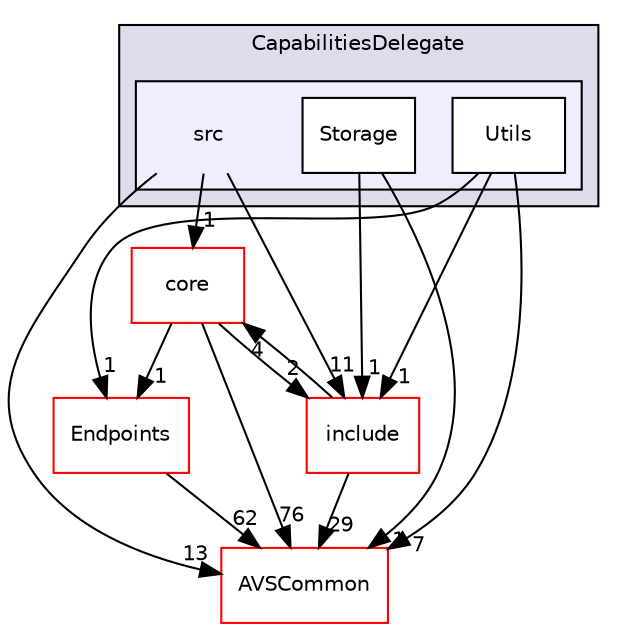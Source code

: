 digraph "/workplace/avs-device-sdk/CapabilitiesDelegate/src" {
  compound=true
  node [ fontsize="10", fontname="Helvetica"];
  edge [ labelfontsize="10", labelfontname="Helvetica"];
  subgraph clusterdir_924a657fe36215a0159270de1b610651 {
    graph [ bgcolor="#ddddee", pencolor="black", label="CapabilitiesDelegate" fontname="Helvetica", fontsize="10", URL="dir_924a657fe36215a0159270de1b610651.html"]
  subgraph clusterdir_f14574f3da14ef94e1b0e15a21513161 {
    graph [ bgcolor="#eeeeff", pencolor="black", label="" URL="dir_f14574f3da14ef94e1b0e15a21513161.html"];
    dir_f14574f3da14ef94e1b0e15a21513161 [shape=plaintext label="src"];
    dir_9e2ce11fe8425ff8f6dea297b9bf063f [shape=box label="Storage" color="black" fillcolor="white" style="filled" URL="dir_9e2ce11fe8425ff8f6dea297b9bf063f.html"];
    dir_ec880417965574cf4289400711c59d64 [shape=box label="Utils" color="black" fillcolor="white" style="filled" URL="dir_ec880417965574cf4289400711c59d64.html"];
  }
  }
  dir_0a90cfc4c6fc93350190d2c91cca5e69 [shape=box label="Endpoints" fillcolor="white" style="filled" color="red" URL="dir_0a90cfc4c6fc93350190d2c91cca5e69.html"];
  dir_13e65effb2bde530b17b3d5eefcd0266 [shape=box label="AVSCommon" fillcolor="white" style="filled" color="red" URL="dir_13e65effb2bde530b17b3d5eefcd0266.html"];
  dir_4270bfced15e0e73154b13468c7c9ad9 [shape=box label="core" fillcolor="white" style="filled" color="red" URL="dir_4270bfced15e0e73154b13468c7c9ad9.html"];
  dir_872c8767738f6c0aba43e56d09bbdc21 [shape=box label="include" fillcolor="white" style="filled" color="red" URL="dir_872c8767738f6c0aba43e56d09bbdc21.html"];
  dir_9e2ce11fe8425ff8f6dea297b9bf063f->dir_13e65effb2bde530b17b3d5eefcd0266 [headlabel="1", labeldistance=1.5 headhref="dir_000353_000017.html"];
  dir_9e2ce11fe8425ff8f6dea297b9bf063f->dir_872c8767738f6c0aba43e56d09bbdc21 [headlabel="1", labeldistance=1.5 headhref="dir_000353_000348.html"];
  dir_0a90cfc4c6fc93350190d2c91cca5e69->dir_13e65effb2bde530b17b3d5eefcd0266 [headlabel="62", labeldistance=1.5 headhref="dir_000514_000017.html"];
  dir_f14574f3da14ef94e1b0e15a21513161->dir_13e65effb2bde530b17b3d5eefcd0266 [headlabel="13", labeldistance=1.5 headhref="dir_000352_000017.html"];
  dir_f14574f3da14ef94e1b0e15a21513161->dir_4270bfced15e0e73154b13468c7c9ad9 [headlabel="1", labeldistance=1.5 headhref="dir_000352_000461.html"];
  dir_f14574f3da14ef94e1b0e15a21513161->dir_872c8767738f6c0aba43e56d09bbdc21 [headlabel="11", labeldistance=1.5 headhref="dir_000352_000348.html"];
  dir_4270bfced15e0e73154b13468c7c9ad9->dir_0a90cfc4c6fc93350190d2c91cca5e69 [headlabel="1", labeldistance=1.5 headhref="dir_000461_000514.html"];
  dir_4270bfced15e0e73154b13468c7c9ad9->dir_13e65effb2bde530b17b3d5eefcd0266 [headlabel="76", labeldistance=1.5 headhref="dir_000461_000017.html"];
  dir_4270bfced15e0e73154b13468c7c9ad9->dir_872c8767738f6c0aba43e56d09bbdc21 [headlabel="2", labeldistance=1.5 headhref="dir_000461_000348.html"];
  dir_872c8767738f6c0aba43e56d09bbdc21->dir_13e65effb2bde530b17b3d5eefcd0266 [headlabel="29", labeldistance=1.5 headhref="dir_000348_000017.html"];
  dir_872c8767738f6c0aba43e56d09bbdc21->dir_4270bfced15e0e73154b13468c7c9ad9 [headlabel="4", labeldistance=1.5 headhref="dir_000348_000461.html"];
  dir_ec880417965574cf4289400711c59d64->dir_0a90cfc4c6fc93350190d2c91cca5e69 [headlabel="1", labeldistance=1.5 headhref="dir_000354_000514.html"];
  dir_ec880417965574cf4289400711c59d64->dir_13e65effb2bde530b17b3d5eefcd0266 [headlabel="7", labeldistance=1.5 headhref="dir_000354_000017.html"];
  dir_ec880417965574cf4289400711c59d64->dir_872c8767738f6c0aba43e56d09bbdc21 [headlabel="1", labeldistance=1.5 headhref="dir_000354_000348.html"];
}
